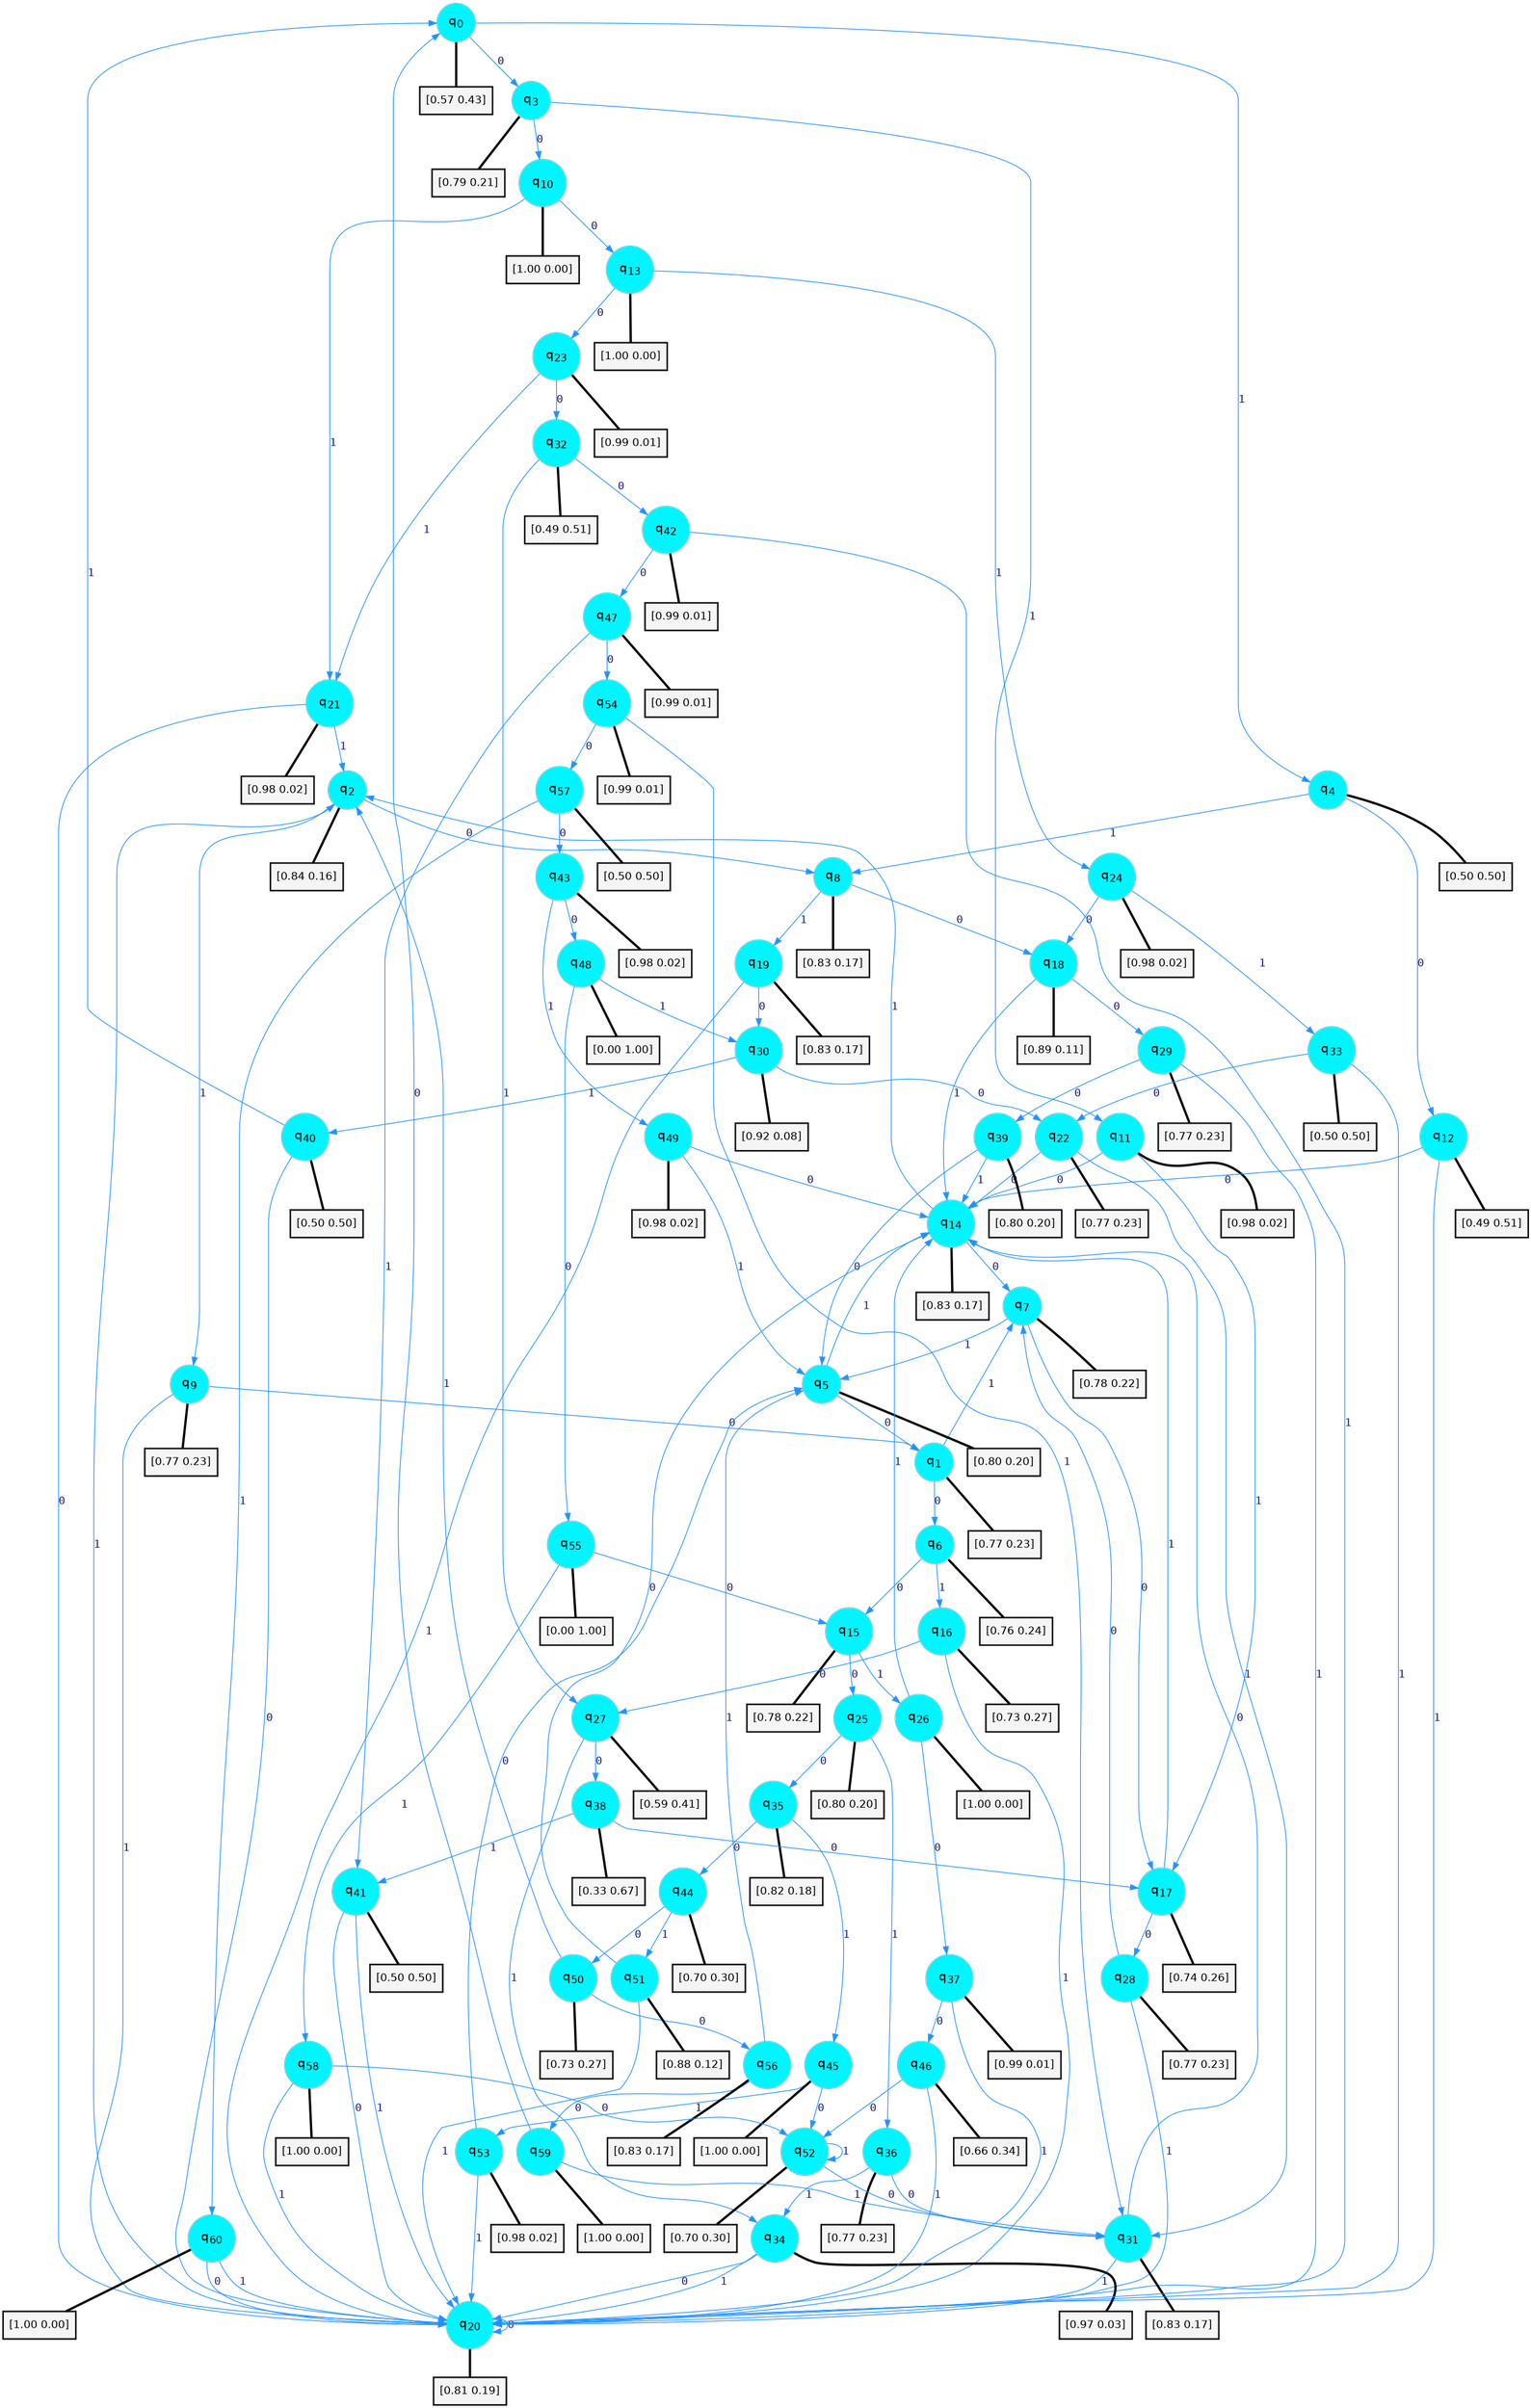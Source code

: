 digraph G {
graph [
bgcolor=transparent, dpi=300, rankdir=TD, size="40,25"];
node [
color=gray, fillcolor=turquoise1, fontcolor=black, fontname=Helvetica, fontsize=16, fontweight=bold, shape=circle, style=filled];
edge [
arrowsize=1, color=dodgerblue1, fontcolor=midnightblue, fontname=courier, fontweight=bold, penwidth=1, style=solid, weight=20];
0[label=<q<SUB>0</SUB>>];
1[label=<q<SUB>1</SUB>>];
2[label=<q<SUB>2</SUB>>];
3[label=<q<SUB>3</SUB>>];
4[label=<q<SUB>4</SUB>>];
5[label=<q<SUB>5</SUB>>];
6[label=<q<SUB>6</SUB>>];
7[label=<q<SUB>7</SUB>>];
8[label=<q<SUB>8</SUB>>];
9[label=<q<SUB>9</SUB>>];
10[label=<q<SUB>10</SUB>>];
11[label=<q<SUB>11</SUB>>];
12[label=<q<SUB>12</SUB>>];
13[label=<q<SUB>13</SUB>>];
14[label=<q<SUB>14</SUB>>];
15[label=<q<SUB>15</SUB>>];
16[label=<q<SUB>16</SUB>>];
17[label=<q<SUB>17</SUB>>];
18[label=<q<SUB>18</SUB>>];
19[label=<q<SUB>19</SUB>>];
20[label=<q<SUB>20</SUB>>];
21[label=<q<SUB>21</SUB>>];
22[label=<q<SUB>22</SUB>>];
23[label=<q<SUB>23</SUB>>];
24[label=<q<SUB>24</SUB>>];
25[label=<q<SUB>25</SUB>>];
26[label=<q<SUB>26</SUB>>];
27[label=<q<SUB>27</SUB>>];
28[label=<q<SUB>28</SUB>>];
29[label=<q<SUB>29</SUB>>];
30[label=<q<SUB>30</SUB>>];
31[label=<q<SUB>31</SUB>>];
32[label=<q<SUB>32</SUB>>];
33[label=<q<SUB>33</SUB>>];
34[label=<q<SUB>34</SUB>>];
35[label=<q<SUB>35</SUB>>];
36[label=<q<SUB>36</SUB>>];
37[label=<q<SUB>37</SUB>>];
38[label=<q<SUB>38</SUB>>];
39[label=<q<SUB>39</SUB>>];
40[label=<q<SUB>40</SUB>>];
41[label=<q<SUB>41</SUB>>];
42[label=<q<SUB>42</SUB>>];
43[label=<q<SUB>43</SUB>>];
44[label=<q<SUB>44</SUB>>];
45[label=<q<SUB>45</SUB>>];
46[label=<q<SUB>46</SUB>>];
47[label=<q<SUB>47</SUB>>];
48[label=<q<SUB>48</SUB>>];
49[label=<q<SUB>49</SUB>>];
50[label=<q<SUB>50</SUB>>];
51[label=<q<SUB>51</SUB>>];
52[label=<q<SUB>52</SUB>>];
53[label=<q<SUB>53</SUB>>];
54[label=<q<SUB>54</SUB>>];
55[label=<q<SUB>55</SUB>>];
56[label=<q<SUB>56</SUB>>];
57[label=<q<SUB>57</SUB>>];
58[label=<q<SUB>58</SUB>>];
59[label=<q<SUB>59</SUB>>];
60[label=<q<SUB>60</SUB>>];
61[label="[0.57 0.43]", shape=box,fontcolor=black, fontname=Helvetica, fontsize=14, penwidth=2, fillcolor=whitesmoke,color=black];
62[label="[0.77 0.23]", shape=box,fontcolor=black, fontname=Helvetica, fontsize=14, penwidth=2, fillcolor=whitesmoke,color=black];
63[label="[0.84 0.16]", shape=box,fontcolor=black, fontname=Helvetica, fontsize=14, penwidth=2, fillcolor=whitesmoke,color=black];
64[label="[0.79 0.21]", shape=box,fontcolor=black, fontname=Helvetica, fontsize=14, penwidth=2, fillcolor=whitesmoke,color=black];
65[label="[0.50 0.50]", shape=box,fontcolor=black, fontname=Helvetica, fontsize=14, penwidth=2, fillcolor=whitesmoke,color=black];
66[label="[0.80 0.20]", shape=box,fontcolor=black, fontname=Helvetica, fontsize=14, penwidth=2, fillcolor=whitesmoke,color=black];
67[label="[0.76 0.24]", shape=box,fontcolor=black, fontname=Helvetica, fontsize=14, penwidth=2, fillcolor=whitesmoke,color=black];
68[label="[0.78 0.22]", shape=box,fontcolor=black, fontname=Helvetica, fontsize=14, penwidth=2, fillcolor=whitesmoke,color=black];
69[label="[0.83 0.17]", shape=box,fontcolor=black, fontname=Helvetica, fontsize=14, penwidth=2, fillcolor=whitesmoke,color=black];
70[label="[0.77 0.23]", shape=box,fontcolor=black, fontname=Helvetica, fontsize=14, penwidth=2, fillcolor=whitesmoke,color=black];
71[label="[1.00 0.00]", shape=box,fontcolor=black, fontname=Helvetica, fontsize=14, penwidth=2, fillcolor=whitesmoke,color=black];
72[label="[0.98 0.02]", shape=box,fontcolor=black, fontname=Helvetica, fontsize=14, penwidth=2, fillcolor=whitesmoke,color=black];
73[label="[0.49 0.51]", shape=box,fontcolor=black, fontname=Helvetica, fontsize=14, penwidth=2, fillcolor=whitesmoke,color=black];
74[label="[1.00 0.00]", shape=box,fontcolor=black, fontname=Helvetica, fontsize=14, penwidth=2, fillcolor=whitesmoke,color=black];
75[label="[0.83 0.17]", shape=box,fontcolor=black, fontname=Helvetica, fontsize=14, penwidth=2, fillcolor=whitesmoke,color=black];
76[label="[0.78 0.22]", shape=box,fontcolor=black, fontname=Helvetica, fontsize=14, penwidth=2, fillcolor=whitesmoke,color=black];
77[label="[0.73 0.27]", shape=box,fontcolor=black, fontname=Helvetica, fontsize=14, penwidth=2, fillcolor=whitesmoke,color=black];
78[label="[0.74 0.26]", shape=box,fontcolor=black, fontname=Helvetica, fontsize=14, penwidth=2, fillcolor=whitesmoke,color=black];
79[label="[0.89 0.11]", shape=box,fontcolor=black, fontname=Helvetica, fontsize=14, penwidth=2, fillcolor=whitesmoke,color=black];
80[label="[0.83 0.17]", shape=box,fontcolor=black, fontname=Helvetica, fontsize=14, penwidth=2, fillcolor=whitesmoke,color=black];
81[label="[0.81 0.19]", shape=box,fontcolor=black, fontname=Helvetica, fontsize=14, penwidth=2, fillcolor=whitesmoke,color=black];
82[label="[0.98 0.02]", shape=box,fontcolor=black, fontname=Helvetica, fontsize=14, penwidth=2, fillcolor=whitesmoke,color=black];
83[label="[0.77 0.23]", shape=box,fontcolor=black, fontname=Helvetica, fontsize=14, penwidth=2, fillcolor=whitesmoke,color=black];
84[label="[0.99 0.01]", shape=box,fontcolor=black, fontname=Helvetica, fontsize=14, penwidth=2, fillcolor=whitesmoke,color=black];
85[label="[0.98 0.02]", shape=box,fontcolor=black, fontname=Helvetica, fontsize=14, penwidth=2, fillcolor=whitesmoke,color=black];
86[label="[0.80 0.20]", shape=box,fontcolor=black, fontname=Helvetica, fontsize=14, penwidth=2, fillcolor=whitesmoke,color=black];
87[label="[1.00 0.00]", shape=box,fontcolor=black, fontname=Helvetica, fontsize=14, penwidth=2, fillcolor=whitesmoke,color=black];
88[label="[0.59 0.41]", shape=box,fontcolor=black, fontname=Helvetica, fontsize=14, penwidth=2, fillcolor=whitesmoke,color=black];
89[label="[0.77 0.23]", shape=box,fontcolor=black, fontname=Helvetica, fontsize=14, penwidth=2, fillcolor=whitesmoke,color=black];
90[label="[0.77 0.23]", shape=box,fontcolor=black, fontname=Helvetica, fontsize=14, penwidth=2, fillcolor=whitesmoke,color=black];
91[label="[0.92 0.08]", shape=box,fontcolor=black, fontname=Helvetica, fontsize=14, penwidth=2, fillcolor=whitesmoke,color=black];
92[label="[0.83 0.17]", shape=box,fontcolor=black, fontname=Helvetica, fontsize=14, penwidth=2, fillcolor=whitesmoke,color=black];
93[label="[0.49 0.51]", shape=box,fontcolor=black, fontname=Helvetica, fontsize=14, penwidth=2, fillcolor=whitesmoke,color=black];
94[label="[0.50 0.50]", shape=box,fontcolor=black, fontname=Helvetica, fontsize=14, penwidth=2, fillcolor=whitesmoke,color=black];
95[label="[0.97 0.03]", shape=box,fontcolor=black, fontname=Helvetica, fontsize=14, penwidth=2, fillcolor=whitesmoke,color=black];
96[label="[0.82 0.18]", shape=box,fontcolor=black, fontname=Helvetica, fontsize=14, penwidth=2, fillcolor=whitesmoke,color=black];
97[label="[0.77 0.23]", shape=box,fontcolor=black, fontname=Helvetica, fontsize=14, penwidth=2, fillcolor=whitesmoke,color=black];
98[label="[0.99 0.01]", shape=box,fontcolor=black, fontname=Helvetica, fontsize=14, penwidth=2, fillcolor=whitesmoke,color=black];
99[label="[0.33 0.67]", shape=box,fontcolor=black, fontname=Helvetica, fontsize=14, penwidth=2, fillcolor=whitesmoke,color=black];
100[label="[0.80 0.20]", shape=box,fontcolor=black, fontname=Helvetica, fontsize=14, penwidth=2, fillcolor=whitesmoke,color=black];
101[label="[0.50 0.50]", shape=box,fontcolor=black, fontname=Helvetica, fontsize=14, penwidth=2, fillcolor=whitesmoke,color=black];
102[label="[0.50 0.50]", shape=box,fontcolor=black, fontname=Helvetica, fontsize=14, penwidth=2, fillcolor=whitesmoke,color=black];
103[label="[0.99 0.01]", shape=box,fontcolor=black, fontname=Helvetica, fontsize=14, penwidth=2, fillcolor=whitesmoke,color=black];
104[label="[0.98 0.02]", shape=box,fontcolor=black, fontname=Helvetica, fontsize=14, penwidth=2, fillcolor=whitesmoke,color=black];
105[label="[0.70 0.30]", shape=box,fontcolor=black, fontname=Helvetica, fontsize=14, penwidth=2, fillcolor=whitesmoke,color=black];
106[label="[1.00 0.00]", shape=box,fontcolor=black, fontname=Helvetica, fontsize=14, penwidth=2, fillcolor=whitesmoke,color=black];
107[label="[0.66 0.34]", shape=box,fontcolor=black, fontname=Helvetica, fontsize=14, penwidth=2, fillcolor=whitesmoke,color=black];
108[label="[0.99 0.01]", shape=box,fontcolor=black, fontname=Helvetica, fontsize=14, penwidth=2, fillcolor=whitesmoke,color=black];
109[label="[0.00 1.00]", shape=box,fontcolor=black, fontname=Helvetica, fontsize=14, penwidth=2, fillcolor=whitesmoke,color=black];
110[label="[0.98 0.02]", shape=box,fontcolor=black, fontname=Helvetica, fontsize=14, penwidth=2, fillcolor=whitesmoke,color=black];
111[label="[0.73 0.27]", shape=box,fontcolor=black, fontname=Helvetica, fontsize=14, penwidth=2, fillcolor=whitesmoke,color=black];
112[label="[0.88 0.12]", shape=box,fontcolor=black, fontname=Helvetica, fontsize=14, penwidth=2, fillcolor=whitesmoke,color=black];
113[label="[0.70 0.30]", shape=box,fontcolor=black, fontname=Helvetica, fontsize=14, penwidth=2, fillcolor=whitesmoke,color=black];
114[label="[0.98 0.02]", shape=box,fontcolor=black, fontname=Helvetica, fontsize=14, penwidth=2, fillcolor=whitesmoke,color=black];
115[label="[0.99 0.01]", shape=box,fontcolor=black, fontname=Helvetica, fontsize=14, penwidth=2, fillcolor=whitesmoke,color=black];
116[label="[0.00 1.00]", shape=box,fontcolor=black, fontname=Helvetica, fontsize=14, penwidth=2, fillcolor=whitesmoke,color=black];
117[label="[0.83 0.17]", shape=box,fontcolor=black, fontname=Helvetica, fontsize=14, penwidth=2, fillcolor=whitesmoke,color=black];
118[label="[0.50 0.50]", shape=box,fontcolor=black, fontname=Helvetica, fontsize=14, penwidth=2, fillcolor=whitesmoke,color=black];
119[label="[1.00 0.00]", shape=box,fontcolor=black, fontname=Helvetica, fontsize=14, penwidth=2, fillcolor=whitesmoke,color=black];
120[label="[1.00 0.00]", shape=box,fontcolor=black, fontname=Helvetica, fontsize=14, penwidth=2, fillcolor=whitesmoke,color=black];
121[label="[1.00 0.00]", shape=box,fontcolor=black, fontname=Helvetica, fontsize=14, penwidth=2, fillcolor=whitesmoke,color=black];
0->3 [label=0];
0->4 [label=1];
0->61 [arrowhead=none, penwidth=3,color=black];
1->6 [label=0];
1->7 [label=1];
1->62 [arrowhead=none, penwidth=3,color=black];
2->8 [label=0];
2->9 [label=1];
2->63 [arrowhead=none, penwidth=3,color=black];
3->10 [label=0];
3->11 [label=1];
3->64 [arrowhead=none, penwidth=3,color=black];
4->12 [label=0];
4->8 [label=1];
4->65 [arrowhead=none, penwidth=3,color=black];
5->1 [label=0];
5->14 [label=1];
5->66 [arrowhead=none, penwidth=3,color=black];
6->15 [label=0];
6->16 [label=1];
6->67 [arrowhead=none, penwidth=3,color=black];
7->17 [label=0];
7->5 [label=1];
7->68 [arrowhead=none, penwidth=3,color=black];
8->18 [label=0];
8->19 [label=1];
8->69 [arrowhead=none, penwidth=3,color=black];
9->1 [label=0];
9->20 [label=1];
9->70 [arrowhead=none, penwidth=3,color=black];
10->13 [label=0];
10->21 [label=1];
10->71 [arrowhead=none, penwidth=3,color=black];
11->14 [label=0];
11->17 [label=1];
11->72 [arrowhead=none, penwidth=3,color=black];
12->14 [label=0];
12->20 [label=1];
12->73 [arrowhead=none, penwidth=3,color=black];
13->23 [label=0];
13->24 [label=1];
13->74 [arrowhead=none, penwidth=3,color=black];
14->7 [label=0];
14->2 [label=1];
14->75 [arrowhead=none, penwidth=3,color=black];
15->25 [label=0];
15->26 [label=1];
15->76 [arrowhead=none, penwidth=3,color=black];
16->27 [label=0];
16->20 [label=1];
16->77 [arrowhead=none, penwidth=3,color=black];
17->28 [label=0];
17->14 [label=1];
17->78 [arrowhead=none, penwidth=3,color=black];
18->29 [label=0];
18->14 [label=1];
18->79 [arrowhead=none, penwidth=3,color=black];
19->30 [label=0];
19->20 [label=1];
19->80 [arrowhead=none, penwidth=3,color=black];
20->20 [label=0];
20->2 [label=1];
20->81 [arrowhead=none, penwidth=3,color=black];
21->20 [label=0];
21->2 [label=1];
21->82 [arrowhead=none, penwidth=3,color=black];
22->14 [label=0];
22->31 [label=1];
22->83 [arrowhead=none, penwidth=3,color=black];
23->32 [label=0];
23->21 [label=1];
23->84 [arrowhead=none, penwidth=3,color=black];
24->18 [label=0];
24->33 [label=1];
24->85 [arrowhead=none, penwidth=3,color=black];
25->35 [label=0];
25->36 [label=1];
25->86 [arrowhead=none, penwidth=3,color=black];
26->37 [label=0];
26->14 [label=1];
26->87 [arrowhead=none, penwidth=3,color=black];
27->38 [label=0];
27->34 [label=1];
27->88 [arrowhead=none, penwidth=3,color=black];
28->7 [label=0];
28->20 [label=1];
28->89 [arrowhead=none, penwidth=3,color=black];
29->39 [label=0];
29->20 [label=1];
29->90 [arrowhead=none, penwidth=3,color=black];
30->22 [label=0];
30->40 [label=1];
30->91 [arrowhead=none, penwidth=3,color=black];
31->14 [label=0];
31->20 [label=1];
31->92 [arrowhead=none, penwidth=3,color=black];
32->42 [label=0];
32->27 [label=1];
32->93 [arrowhead=none, penwidth=3,color=black];
33->22 [label=0];
33->20 [label=1];
33->94 [arrowhead=none, penwidth=3,color=black];
34->20 [label=0];
34->20 [label=1];
34->95 [arrowhead=none, penwidth=3,color=black];
35->44 [label=0];
35->45 [label=1];
35->96 [arrowhead=none, penwidth=3,color=black];
36->31 [label=0];
36->34 [label=1];
36->97 [arrowhead=none, penwidth=3,color=black];
37->46 [label=0];
37->20 [label=1];
37->98 [arrowhead=none, penwidth=3,color=black];
38->17 [label=0];
38->41 [label=1];
38->99 [arrowhead=none, penwidth=3,color=black];
39->5 [label=0];
39->14 [label=1];
39->100 [arrowhead=none, penwidth=3,color=black];
40->20 [label=0];
40->0 [label=1];
40->101 [arrowhead=none, penwidth=3,color=black];
41->20 [label=0];
41->20 [label=1];
41->102 [arrowhead=none, penwidth=3,color=black];
42->47 [label=0];
42->20 [label=1];
42->103 [arrowhead=none, penwidth=3,color=black];
43->48 [label=0];
43->49 [label=1];
43->104 [arrowhead=none, penwidth=3,color=black];
44->50 [label=0];
44->51 [label=1];
44->105 [arrowhead=none, penwidth=3,color=black];
45->52 [label=0];
45->53 [label=1];
45->106 [arrowhead=none, penwidth=3,color=black];
46->52 [label=0];
46->20 [label=1];
46->107 [arrowhead=none, penwidth=3,color=black];
47->54 [label=0];
47->41 [label=1];
47->108 [arrowhead=none, penwidth=3,color=black];
48->55 [label=0];
48->30 [label=1];
48->109 [arrowhead=none, penwidth=3,color=black];
49->14 [label=0];
49->5 [label=1];
49->110 [arrowhead=none, penwidth=3,color=black];
50->56 [label=0];
50->2 [label=1];
50->111 [arrowhead=none, penwidth=3,color=black];
51->14 [label=0];
51->20 [label=1];
51->112 [arrowhead=none, penwidth=3,color=black];
52->31 [label=0];
52->52 [label=1];
52->113 [arrowhead=none, penwidth=3,color=black];
53->5 [label=0];
53->20 [label=1];
53->114 [arrowhead=none, penwidth=3,color=black];
54->57 [label=0];
54->31 [label=1];
54->115 [arrowhead=none, penwidth=3,color=black];
55->15 [label=0];
55->58 [label=1];
55->116 [arrowhead=none, penwidth=3,color=black];
56->59 [label=0];
56->5 [label=1];
56->117 [arrowhead=none, penwidth=3,color=black];
57->43 [label=0];
57->60 [label=1];
57->118 [arrowhead=none, penwidth=3,color=black];
58->52 [label=0];
58->20 [label=1];
58->119 [arrowhead=none, penwidth=3,color=black];
59->0 [label=0];
59->31 [label=1];
59->120 [arrowhead=none, penwidth=3,color=black];
60->20 [label=0];
60->20 [label=1];
60->121 [arrowhead=none, penwidth=3,color=black];
}
